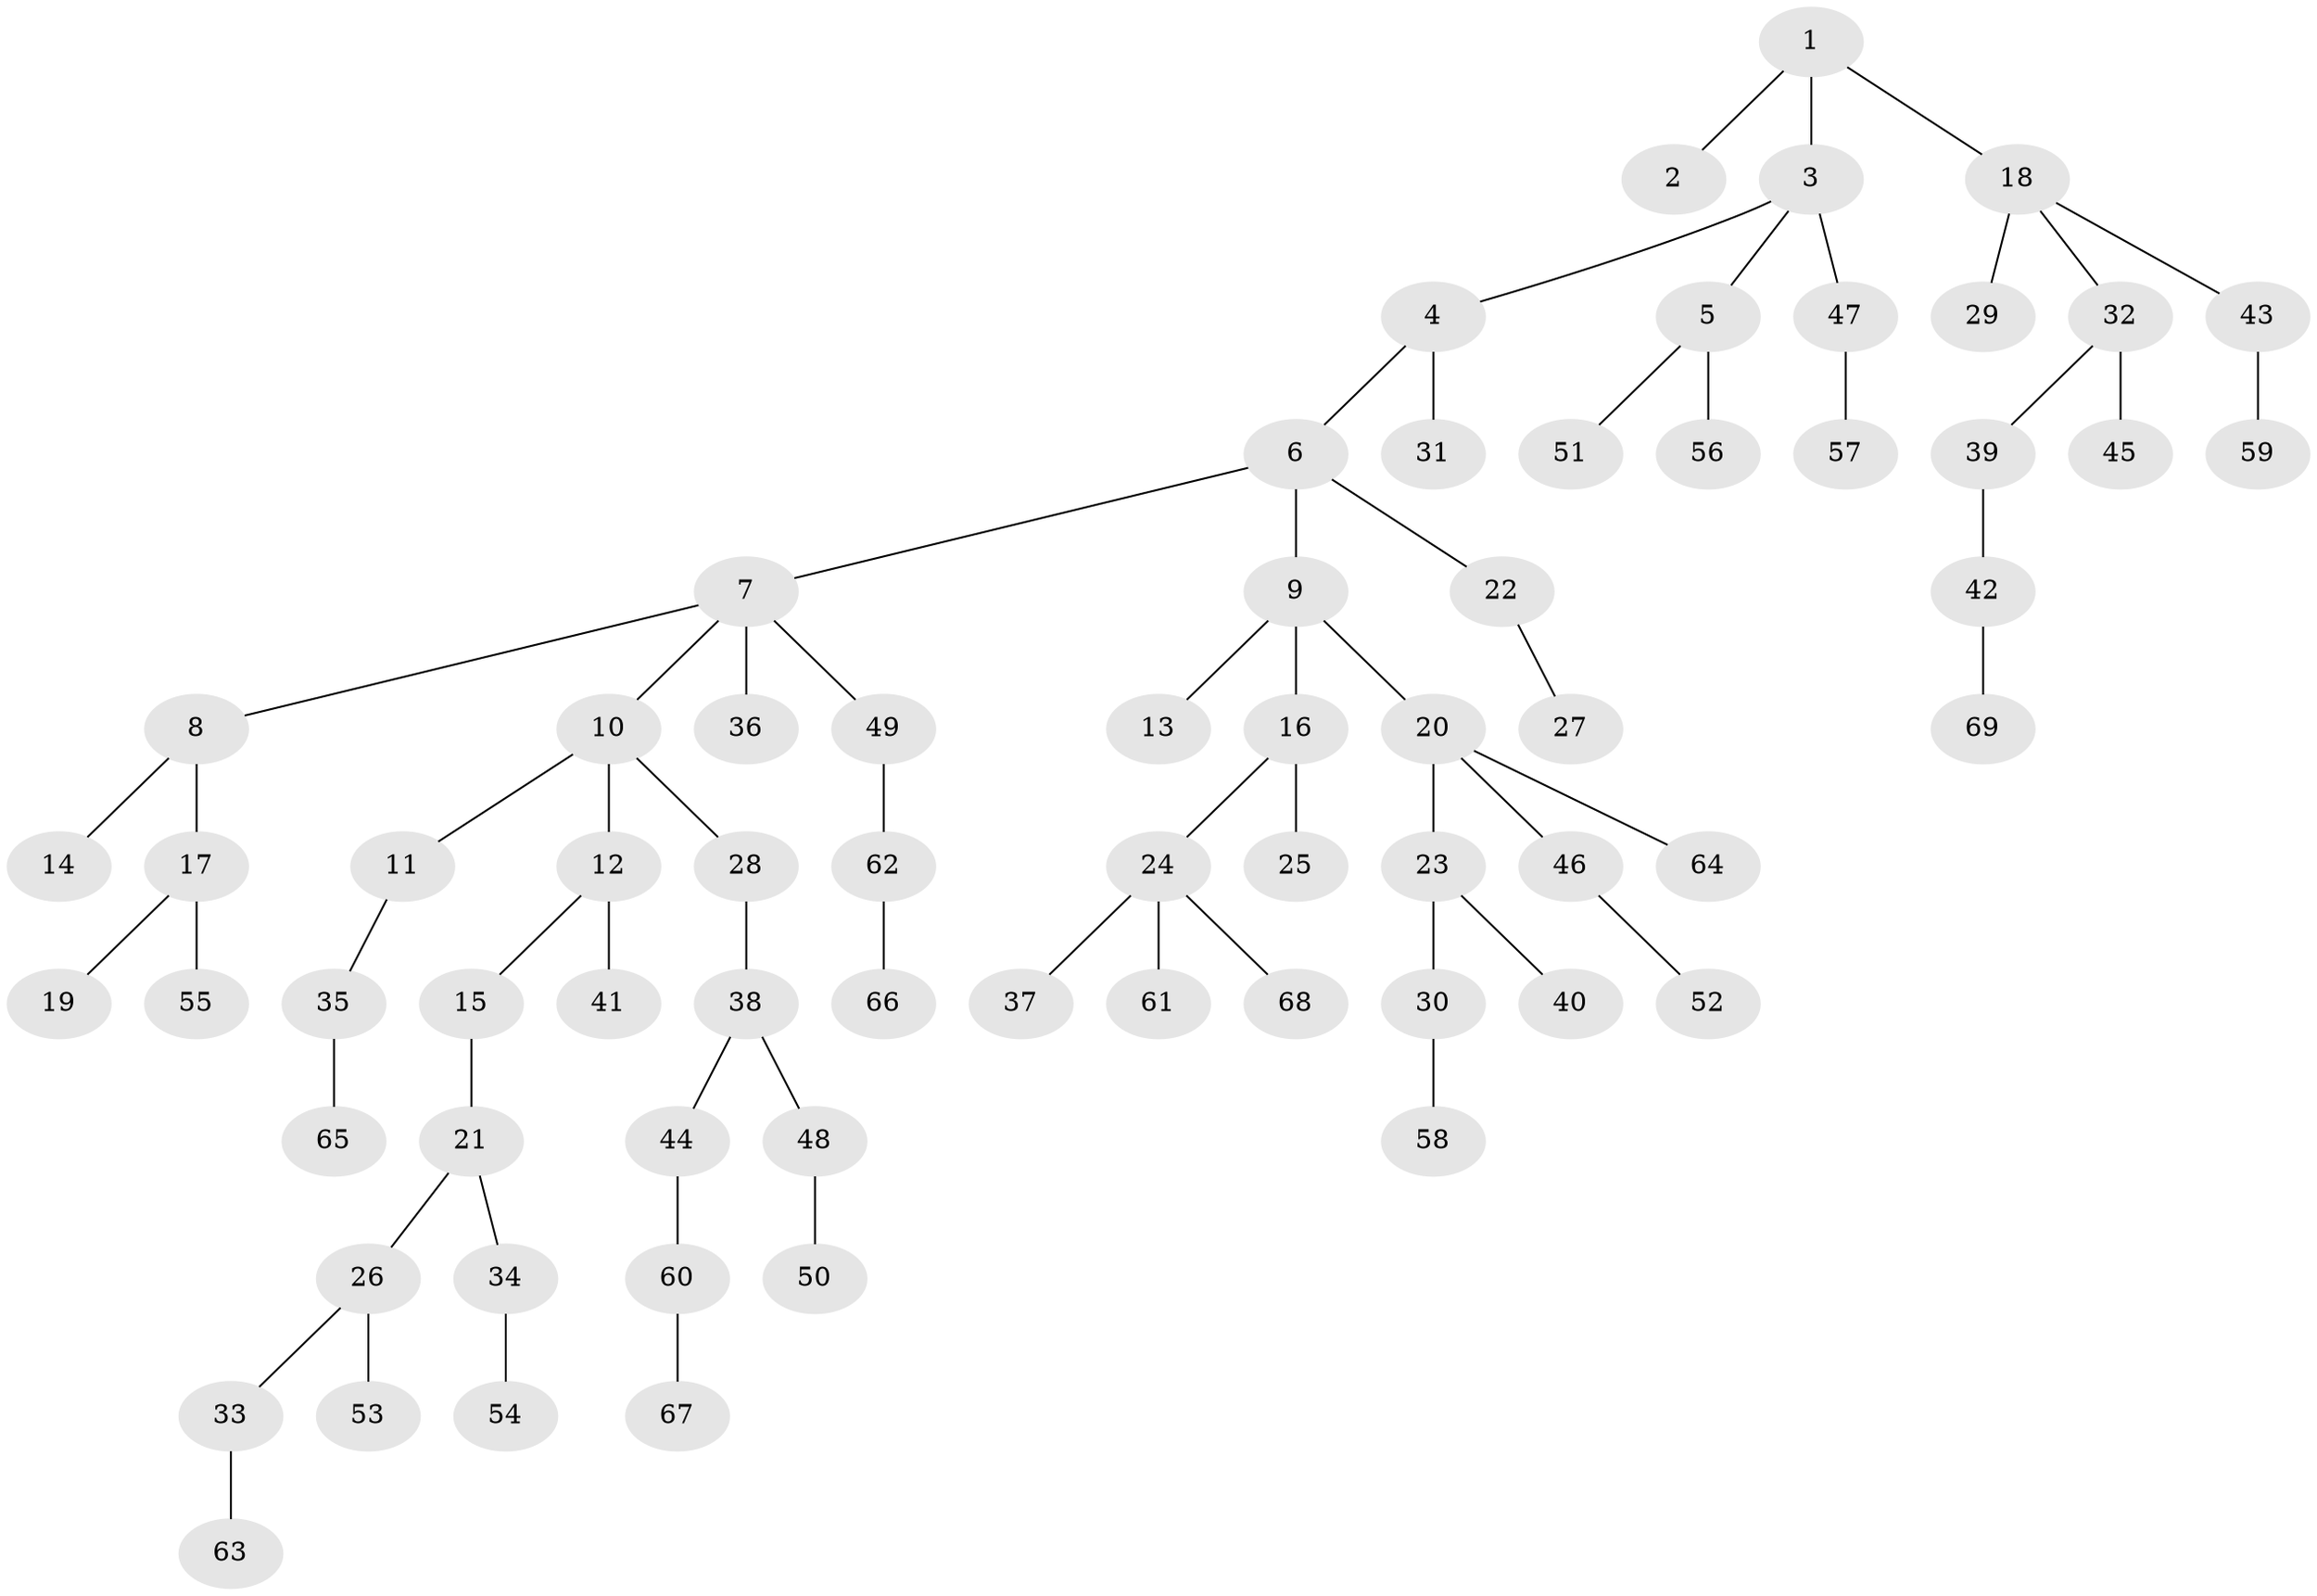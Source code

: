 // coarse degree distribution, {2: 0.3142857142857143, 4: 0.05714285714285714, 1: 0.42857142857142855, 5: 0.02857142857142857, 3: 0.17142857142857143}
// Generated by graph-tools (version 1.1) at 2025/52/03/04/25 22:52:03]
// undirected, 69 vertices, 68 edges
graph export_dot {
  node [color=gray90,style=filled];
  1;
  2;
  3;
  4;
  5;
  6;
  7;
  8;
  9;
  10;
  11;
  12;
  13;
  14;
  15;
  16;
  17;
  18;
  19;
  20;
  21;
  22;
  23;
  24;
  25;
  26;
  27;
  28;
  29;
  30;
  31;
  32;
  33;
  34;
  35;
  36;
  37;
  38;
  39;
  40;
  41;
  42;
  43;
  44;
  45;
  46;
  47;
  48;
  49;
  50;
  51;
  52;
  53;
  54;
  55;
  56;
  57;
  58;
  59;
  60;
  61;
  62;
  63;
  64;
  65;
  66;
  67;
  68;
  69;
  1 -- 2;
  1 -- 3;
  1 -- 18;
  3 -- 4;
  3 -- 5;
  3 -- 47;
  4 -- 6;
  4 -- 31;
  5 -- 51;
  5 -- 56;
  6 -- 7;
  6 -- 9;
  6 -- 22;
  7 -- 8;
  7 -- 10;
  7 -- 36;
  7 -- 49;
  8 -- 14;
  8 -- 17;
  9 -- 13;
  9 -- 16;
  9 -- 20;
  10 -- 11;
  10 -- 12;
  10 -- 28;
  11 -- 35;
  12 -- 15;
  12 -- 41;
  15 -- 21;
  16 -- 24;
  16 -- 25;
  17 -- 19;
  17 -- 55;
  18 -- 29;
  18 -- 32;
  18 -- 43;
  20 -- 23;
  20 -- 46;
  20 -- 64;
  21 -- 26;
  21 -- 34;
  22 -- 27;
  23 -- 30;
  23 -- 40;
  24 -- 37;
  24 -- 61;
  24 -- 68;
  26 -- 33;
  26 -- 53;
  28 -- 38;
  30 -- 58;
  32 -- 39;
  32 -- 45;
  33 -- 63;
  34 -- 54;
  35 -- 65;
  38 -- 44;
  38 -- 48;
  39 -- 42;
  42 -- 69;
  43 -- 59;
  44 -- 60;
  46 -- 52;
  47 -- 57;
  48 -- 50;
  49 -- 62;
  60 -- 67;
  62 -- 66;
}
